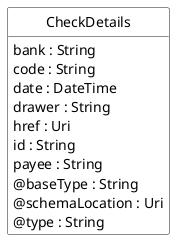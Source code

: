 @startuml
hide circle
hide methods
hide stereotype
show <<Enumeration>> stereotype
skinparam class {
   BackgroundColor<<Enumeration>> #E6F5F7
   BackgroundColor<<Ref>> #FFFFE0
   BackgroundColor<<Pivot>> #FFFFFFF
   BackgroundColor<<SimpleType>> #E2F0DA
   BackgroundColor #FCF2E3
}

class CheckDetails <<Pivot>> {
    bank : String
    code : String
    date : DateTime
    drawer : String
    href : Uri
    id : String
    payee : String
    @baseType : String
    @schemaLocation : Uri
    @type : String
}


@enduml